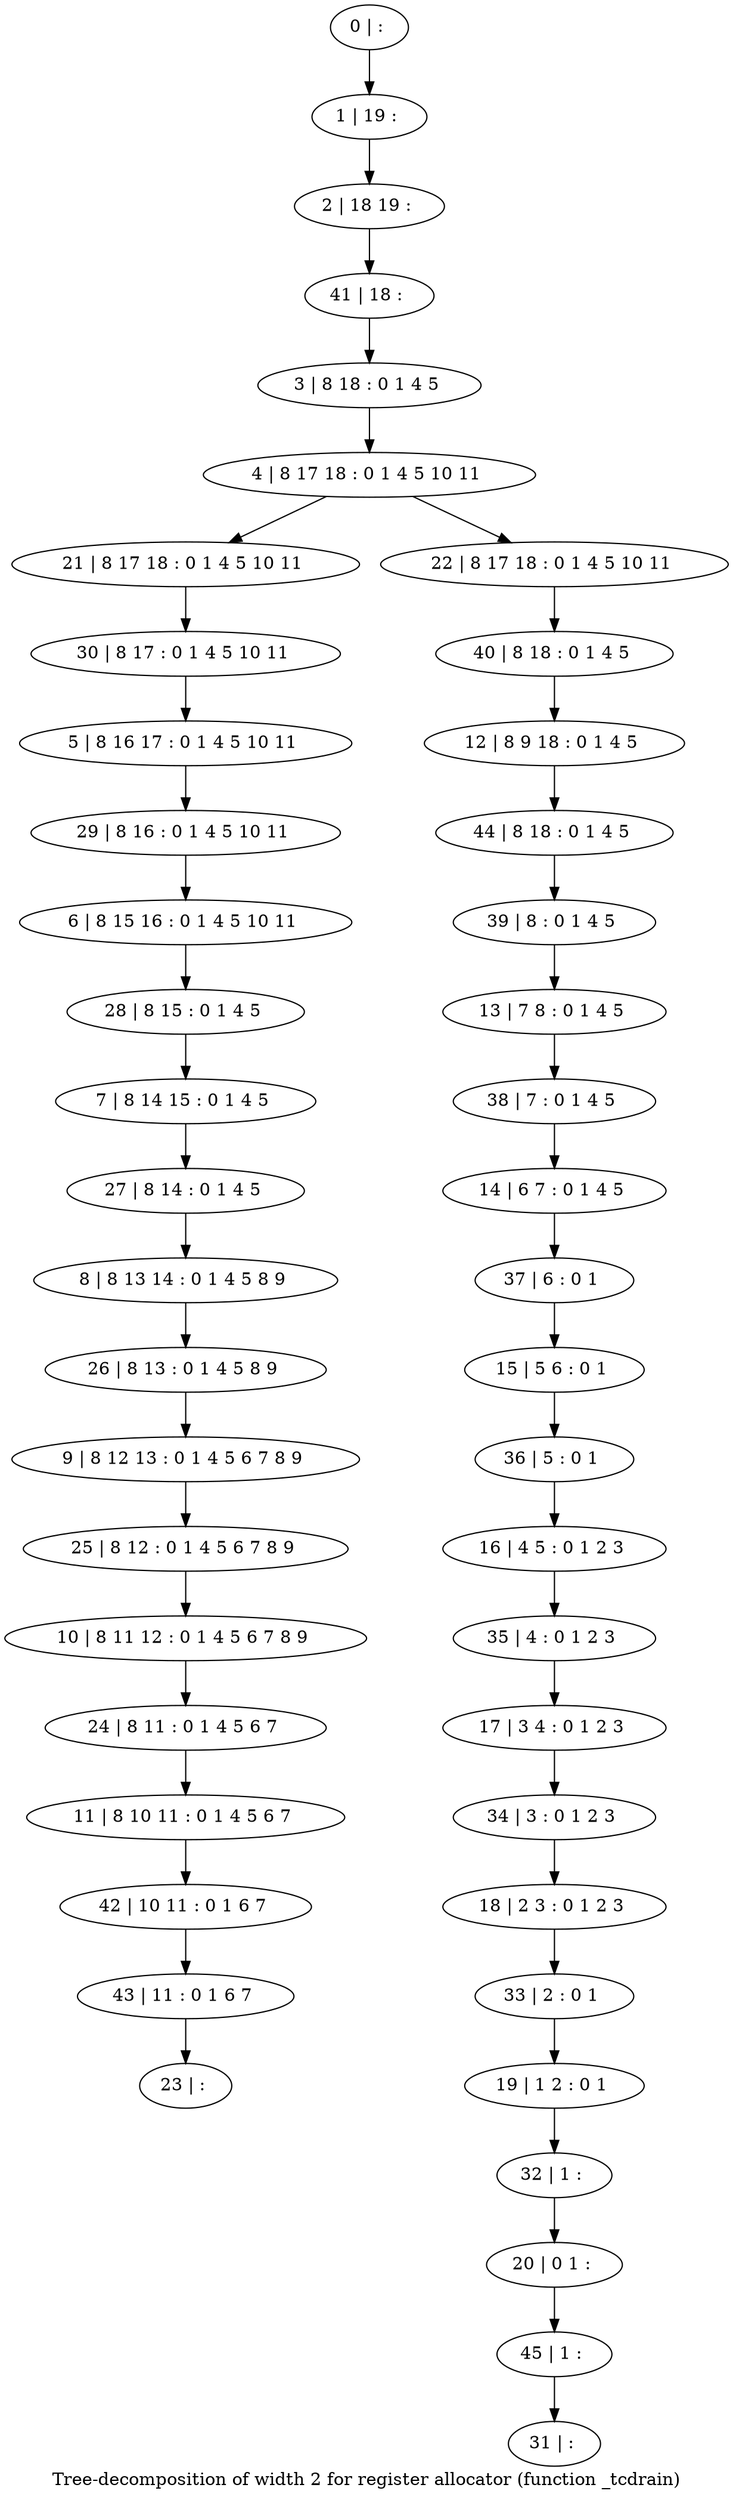 digraph G {
graph [label="Tree-decomposition of width 2 for register allocator (function _tcdrain)"]
0[label="0 | : "];
1[label="1 | 19 : "];
2[label="2 | 18 19 : "];
3[label="3 | 8 18 : 0 1 4 5 "];
4[label="4 | 8 17 18 : 0 1 4 5 10 11 "];
5[label="5 | 8 16 17 : 0 1 4 5 10 11 "];
6[label="6 | 8 15 16 : 0 1 4 5 10 11 "];
7[label="7 | 8 14 15 : 0 1 4 5 "];
8[label="8 | 8 13 14 : 0 1 4 5 8 9 "];
9[label="9 | 8 12 13 : 0 1 4 5 6 7 8 9 "];
10[label="10 | 8 11 12 : 0 1 4 5 6 7 8 9 "];
11[label="11 | 8 10 11 : 0 1 4 5 6 7 "];
12[label="12 | 8 9 18 : 0 1 4 5 "];
13[label="13 | 7 8 : 0 1 4 5 "];
14[label="14 | 6 7 : 0 1 4 5 "];
15[label="15 | 5 6 : 0 1 "];
16[label="16 | 4 5 : 0 1 2 3 "];
17[label="17 | 3 4 : 0 1 2 3 "];
18[label="18 | 2 3 : 0 1 2 3 "];
19[label="19 | 1 2 : 0 1 "];
20[label="20 | 0 1 : "];
21[label="21 | 8 17 18 : 0 1 4 5 10 11 "];
22[label="22 | 8 17 18 : 0 1 4 5 10 11 "];
23[label="23 | : "];
24[label="24 | 8 11 : 0 1 4 5 6 7 "];
25[label="25 | 8 12 : 0 1 4 5 6 7 8 9 "];
26[label="26 | 8 13 : 0 1 4 5 8 9 "];
27[label="27 | 8 14 : 0 1 4 5 "];
28[label="28 | 8 15 : 0 1 4 5 "];
29[label="29 | 8 16 : 0 1 4 5 10 11 "];
30[label="30 | 8 17 : 0 1 4 5 10 11 "];
31[label="31 | : "];
32[label="32 | 1 : "];
33[label="33 | 2 : 0 1 "];
34[label="34 | 3 : 0 1 2 3 "];
35[label="35 | 4 : 0 1 2 3 "];
36[label="36 | 5 : 0 1 "];
37[label="37 | 6 : 0 1 "];
38[label="38 | 7 : 0 1 4 5 "];
39[label="39 | 8 : 0 1 4 5 "];
40[label="40 | 8 18 : 0 1 4 5 "];
41[label="41 | 18 : "];
42[label="42 | 10 11 : 0 1 6 7 "];
43[label="43 | 11 : 0 1 6 7 "];
44[label="44 | 8 18 : 0 1 4 5 "];
45[label="45 | 1 : "];
0->1 ;
1->2 ;
3->4 ;
4->21 ;
4->22 ;
24->11 ;
10->24 ;
25->10 ;
9->25 ;
26->9 ;
8->26 ;
27->8 ;
7->27 ;
28->7 ;
6->28 ;
29->6 ;
5->29 ;
30->5 ;
21->30 ;
32->20 ;
19->32 ;
33->19 ;
18->33 ;
34->18 ;
17->34 ;
35->17 ;
16->35 ;
36->16 ;
15->36 ;
37->15 ;
14->37 ;
38->14 ;
13->38 ;
39->13 ;
40->12 ;
22->40 ;
41->3 ;
2->41 ;
11->42 ;
43->23 ;
42->43 ;
44->39 ;
12->44 ;
45->31 ;
20->45 ;
}
